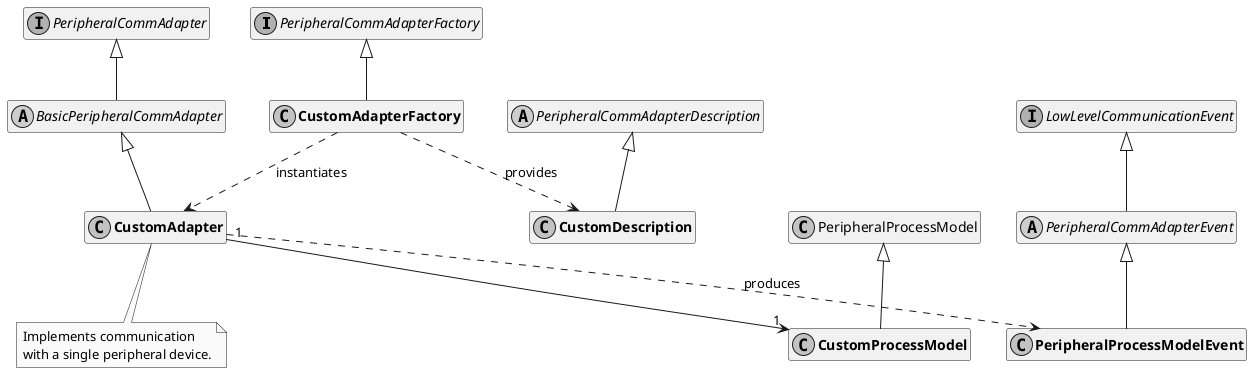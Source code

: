 @startuml
skinparam monochrome true
'skinparam linetype ortho
hide empty members
'left to right direction

together {
  interface PeripheralCommAdapterFactory

  class "**CustomAdapterFactory**" as CustomAdapterFactory

  PeripheralCommAdapterFactory <|-- CustomAdapterFactory
}

together {
  interface PeripheralCommAdapter

  abstract class BasicPeripheralCommAdapter

  class "**CustomAdapter**" as CustomAdapter

  PeripheralCommAdapter <|-- BasicPeripheralCommAdapter
  BasicPeripheralCommAdapter <|-- CustomAdapter

  note "Implements communication\nwith a single peripheral device." as adapterNote
  CustomAdapter .. adapterNote
}

together {
  class PeripheralProcessModel

  class "**CustomProcessModel**" as CustomProcessModel

  PeripheralProcessModel <|-- CustomProcessModel
}

together {
  abstract class PeripheralCommAdapterDescription

  class "**CustomDescription**" as CustomDescription

  PeripheralCommAdapterDescription <|-- CustomDescription
}

together {
	interface LowLevelCommunicationEvent
	
	abstract class PeripheralCommAdapterEvent

  class "**PeripheralProcessModelEvent**" as PeripheralProcessModelEvent

  PeripheralCommAdapterEvent <|-- PeripheralProcessModelEvent
	LowLevelCommunicationEvent <|-- PeripheralCommAdapterEvent
}

CustomAdapterFactory ..> CustomAdapter : instantiates
CustomAdapterFactory ..> CustomDescription : provides

CustomAdapter ..> PeripheralProcessModelEvent : produces

CustomAdapter "1" --> "1" CustomProcessModel
@enduml